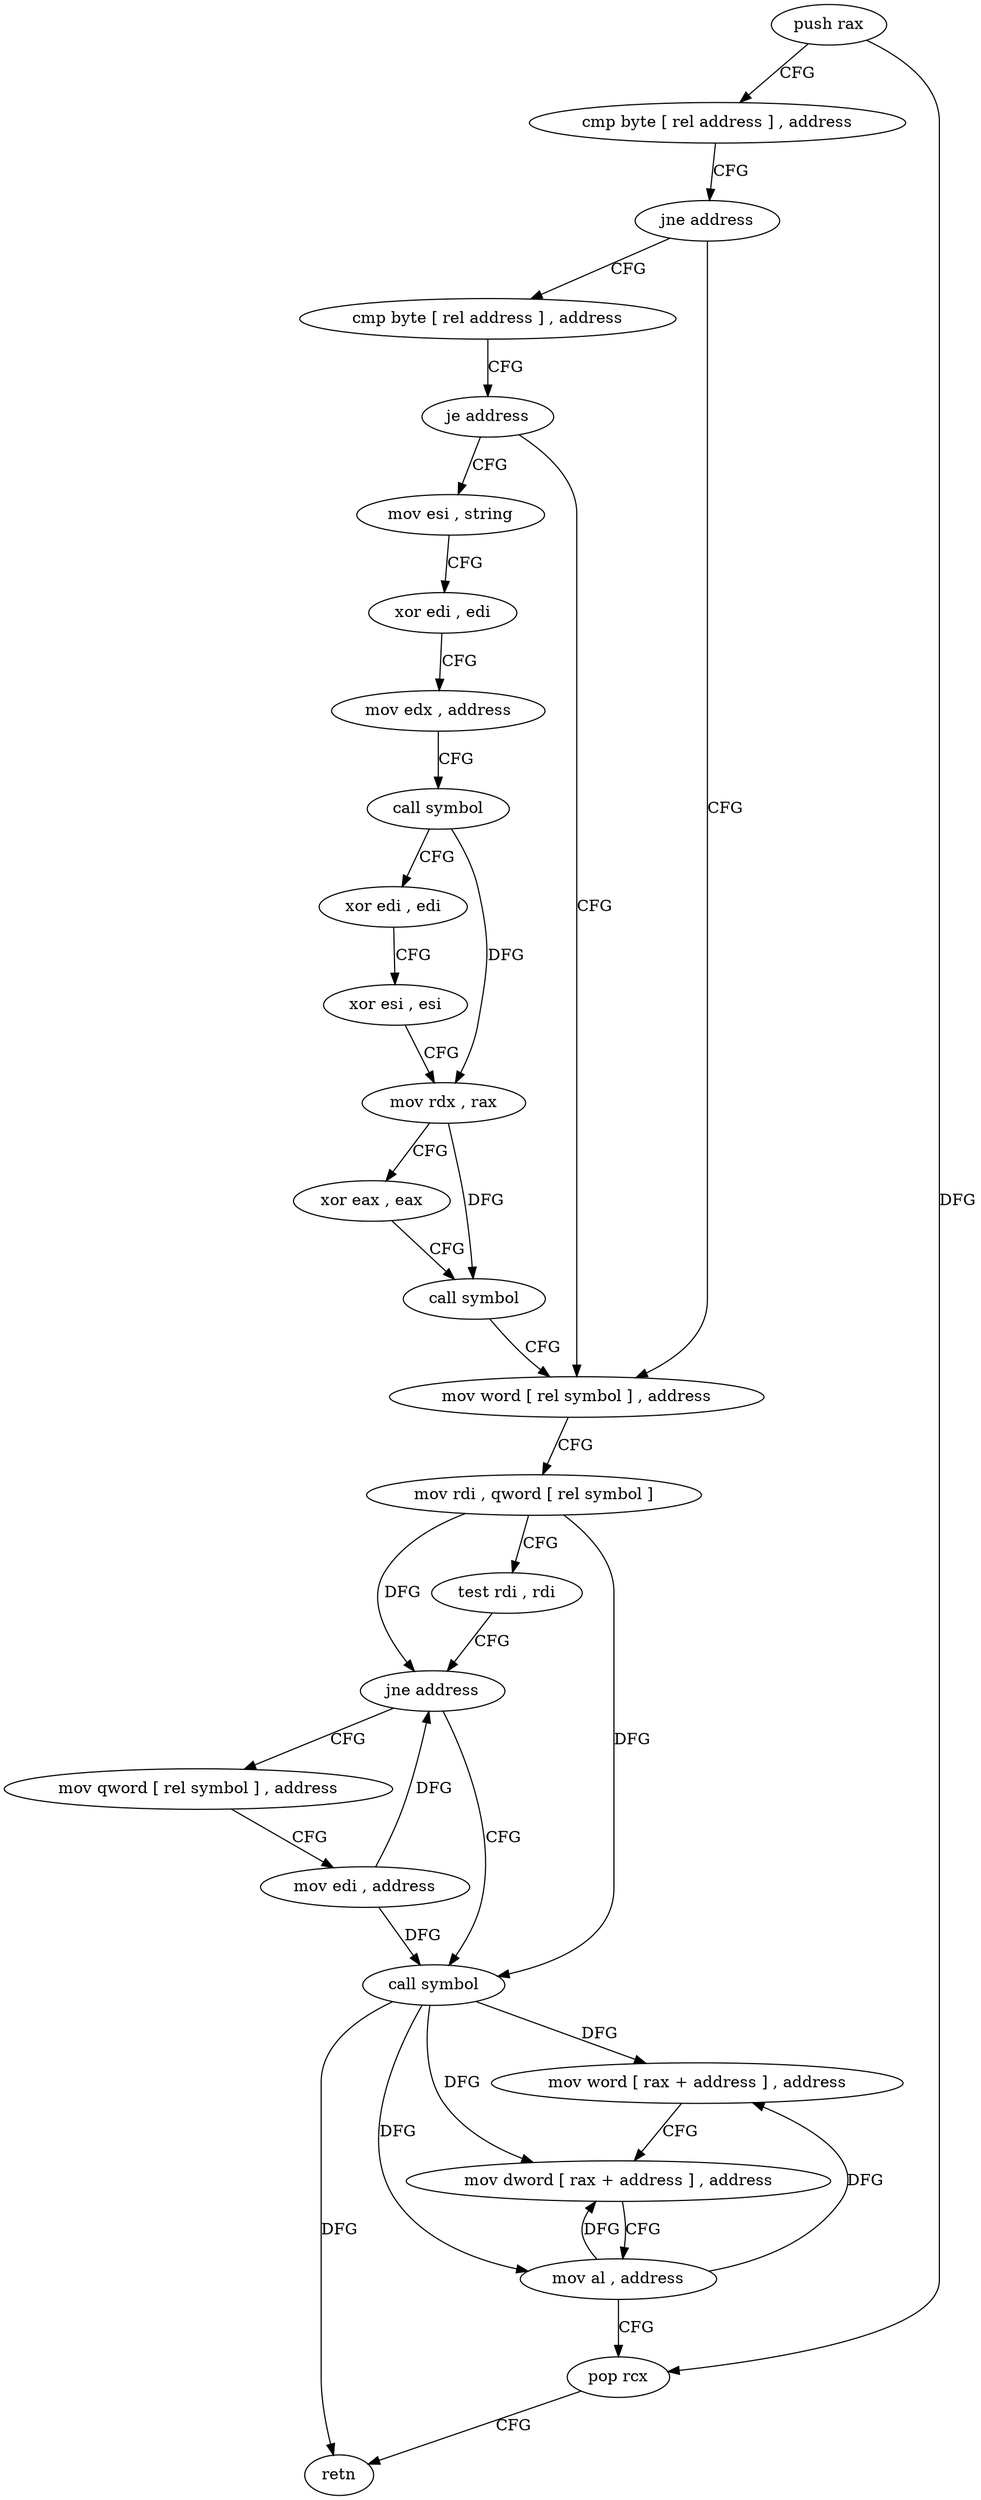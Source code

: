 digraph "func" {
"4244048" [label = "push rax" ]
"4244049" [label = "cmp byte [ rel address ] , address" ]
"4244056" [label = "jne address" ]
"4244098" [label = "mov word [ rel symbol ] , address" ]
"4244058" [label = "cmp byte [ rel address ] , address" ]
"4244107" [label = "mov rdi , qword [ rel symbol ]" ]
"4244114" [label = "test rdi , rdi" ]
"4244117" [label = "jne address" ]
"4244135" [label = "call symbol" ]
"4244119" [label = "mov qword [ rel symbol ] , address" ]
"4244065" [label = "je address" ]
"4244067" [label = "mov esi , string" ]
"4244140" [label = "mov word [ rax + address ] , address" ]
"4244146" [label = "mov dword [ rax + address ] , address" ]
"4244153" [label = "mov al , address" ]
"4244155" [label = "pop rcx" ]
"4244156" [label = "retn" ]
"4244130" [label = "mov edi , address" ]
"4244072" [label = "xor edi , edi" ]
"4244074" [label = "mov edx , address" ]
"4244079" [label = "call symbol" ]
"4244084" [label = "xor edi , edi" ]
"4244086" [label = "xor esi , esi" ]
"4244088" [label = "mov rdx , rax" ]
"4244091" [label = "xor eax , eax" ]
"4244093" [label = "call symbol" ]
"4244048" -> "4244049" [ label = "CFG" ]
"4244048" -> "4244155" [ label = "DFG" ]
"4244049" -> "4244056" [ label = "CFG" ]
"4244056" -> "4244098" [ label = "CFG" ]
"4244056" -> "4244058" [ label = "CFG" ]
"4244098" -> "4244107" [ label = "CFG" ]
"4244058" -> "4244065" [ label = "CFG" ]
"4244107" -> "4244114" [ label = "CFG" ]
"4244107" -> "4244117" [ label = "DFG" ]
"4244107" -> "4244135" [ label = "DFG" ]
"4244114" -> "4244117" [ label = "CFG" ]
"4244117" -> "4244135" [ label = "CFG" ]
"4244117" -> "4244119" [ label = "CFG" ]
"4244135" -> "4244140" [ label = "DFG" ]
"4244135" -> "4244146" [ label = "DFG" ]
"4244135" -> "4244153" [ label = "DFG" ]
"4244135" -> "4244156" [ label = "DFG" ]
"4244119" -> "4244130" [ label = "CFG" ]
"4244065" -> "4244098" [ label = "CFG" ]
"4244065" -> "4244067" [ label = "CFG" ]
"4244067" -> "4244072" [ label = "CFG" ]
"4244140" -> "4244146" [ label = "CFG" ]
"4244146" -> "4244153" [ label = "CFG" ]
"4244153" -> "4244155" [ label = "CFG" ]
"4244153" -> "4244140" [ label = "DFG" ]
"4244153" -> "4244146" [ label = "DFG" ]
"4244155" -> "4244156" [ label = "CFG" ]
"4244130" -> "4244135" [ label = "DFG" ]
"4244130" -> "4244117" [ label = "DFG" ]
"4244072" -> "4244074" [ label = "CFG" ]
"4244074" -> "4244079" [ label = "CFG" ]
"4244079" -> "4244084" [ label = "CFG" ]
"4244079" -> "4244088" [ label = "DFG" ]
"4244084" -> "4244086" [ label = "CFG" ]
"4244086" -> "4244088" [ label = "CFG" ]
"4244088" -> "4244091" [ label = "CFG" ]
"4244088" -> "4244093" [ label = "DFG" ]
"4244091" -> "4244093" [ label = "CFG" ]
"4244093" -> "4244098" [ label = "CFG" ]
}
